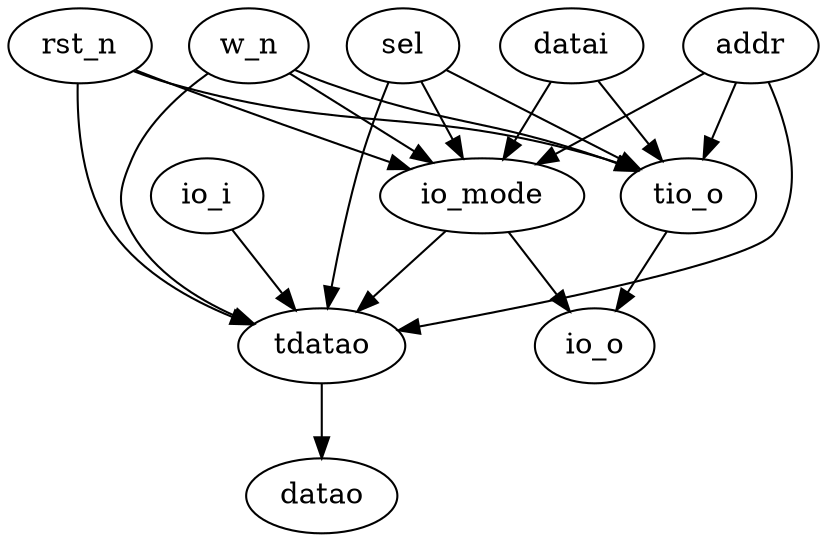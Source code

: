 strict digraph "" {
	rst_n -> io_mode	 [weight=2.0];
	rst_n -> tio_o	 [weight=2.0];
	rst_n -> tdatao	 [weight=3.0];
	w_n -> io_mode	 [weight=2.0];
	w_n -> tio_o	 [weight=2.0];
	w_n -> tdatao	 [weight=4.0];
	datai -> io_mode	 [weight=1.0];
	datai -> tio_o	 [weight=1.0];
	io_mode -> io_o	 [weight=1.0];
	io_mode -> tdatao	 [weight=2.0];
	tio_o -> io_o	 [weight=1.0];
	tdatao -> datao	 [weight=1.0];
	io_i -> tdatao	 [weight=1.0];
	sel -> io_mode	 [weight=2.0];
	sel -> tio_o	 [weight=2.0];
	sel -> tdatao	 [weight=5.0];
	addr -> io_mode	 [weight=1.0];
	addr -> tio_o	 [weight=1.0];
	addr -> tdatao	 [weight=2.0];
}
